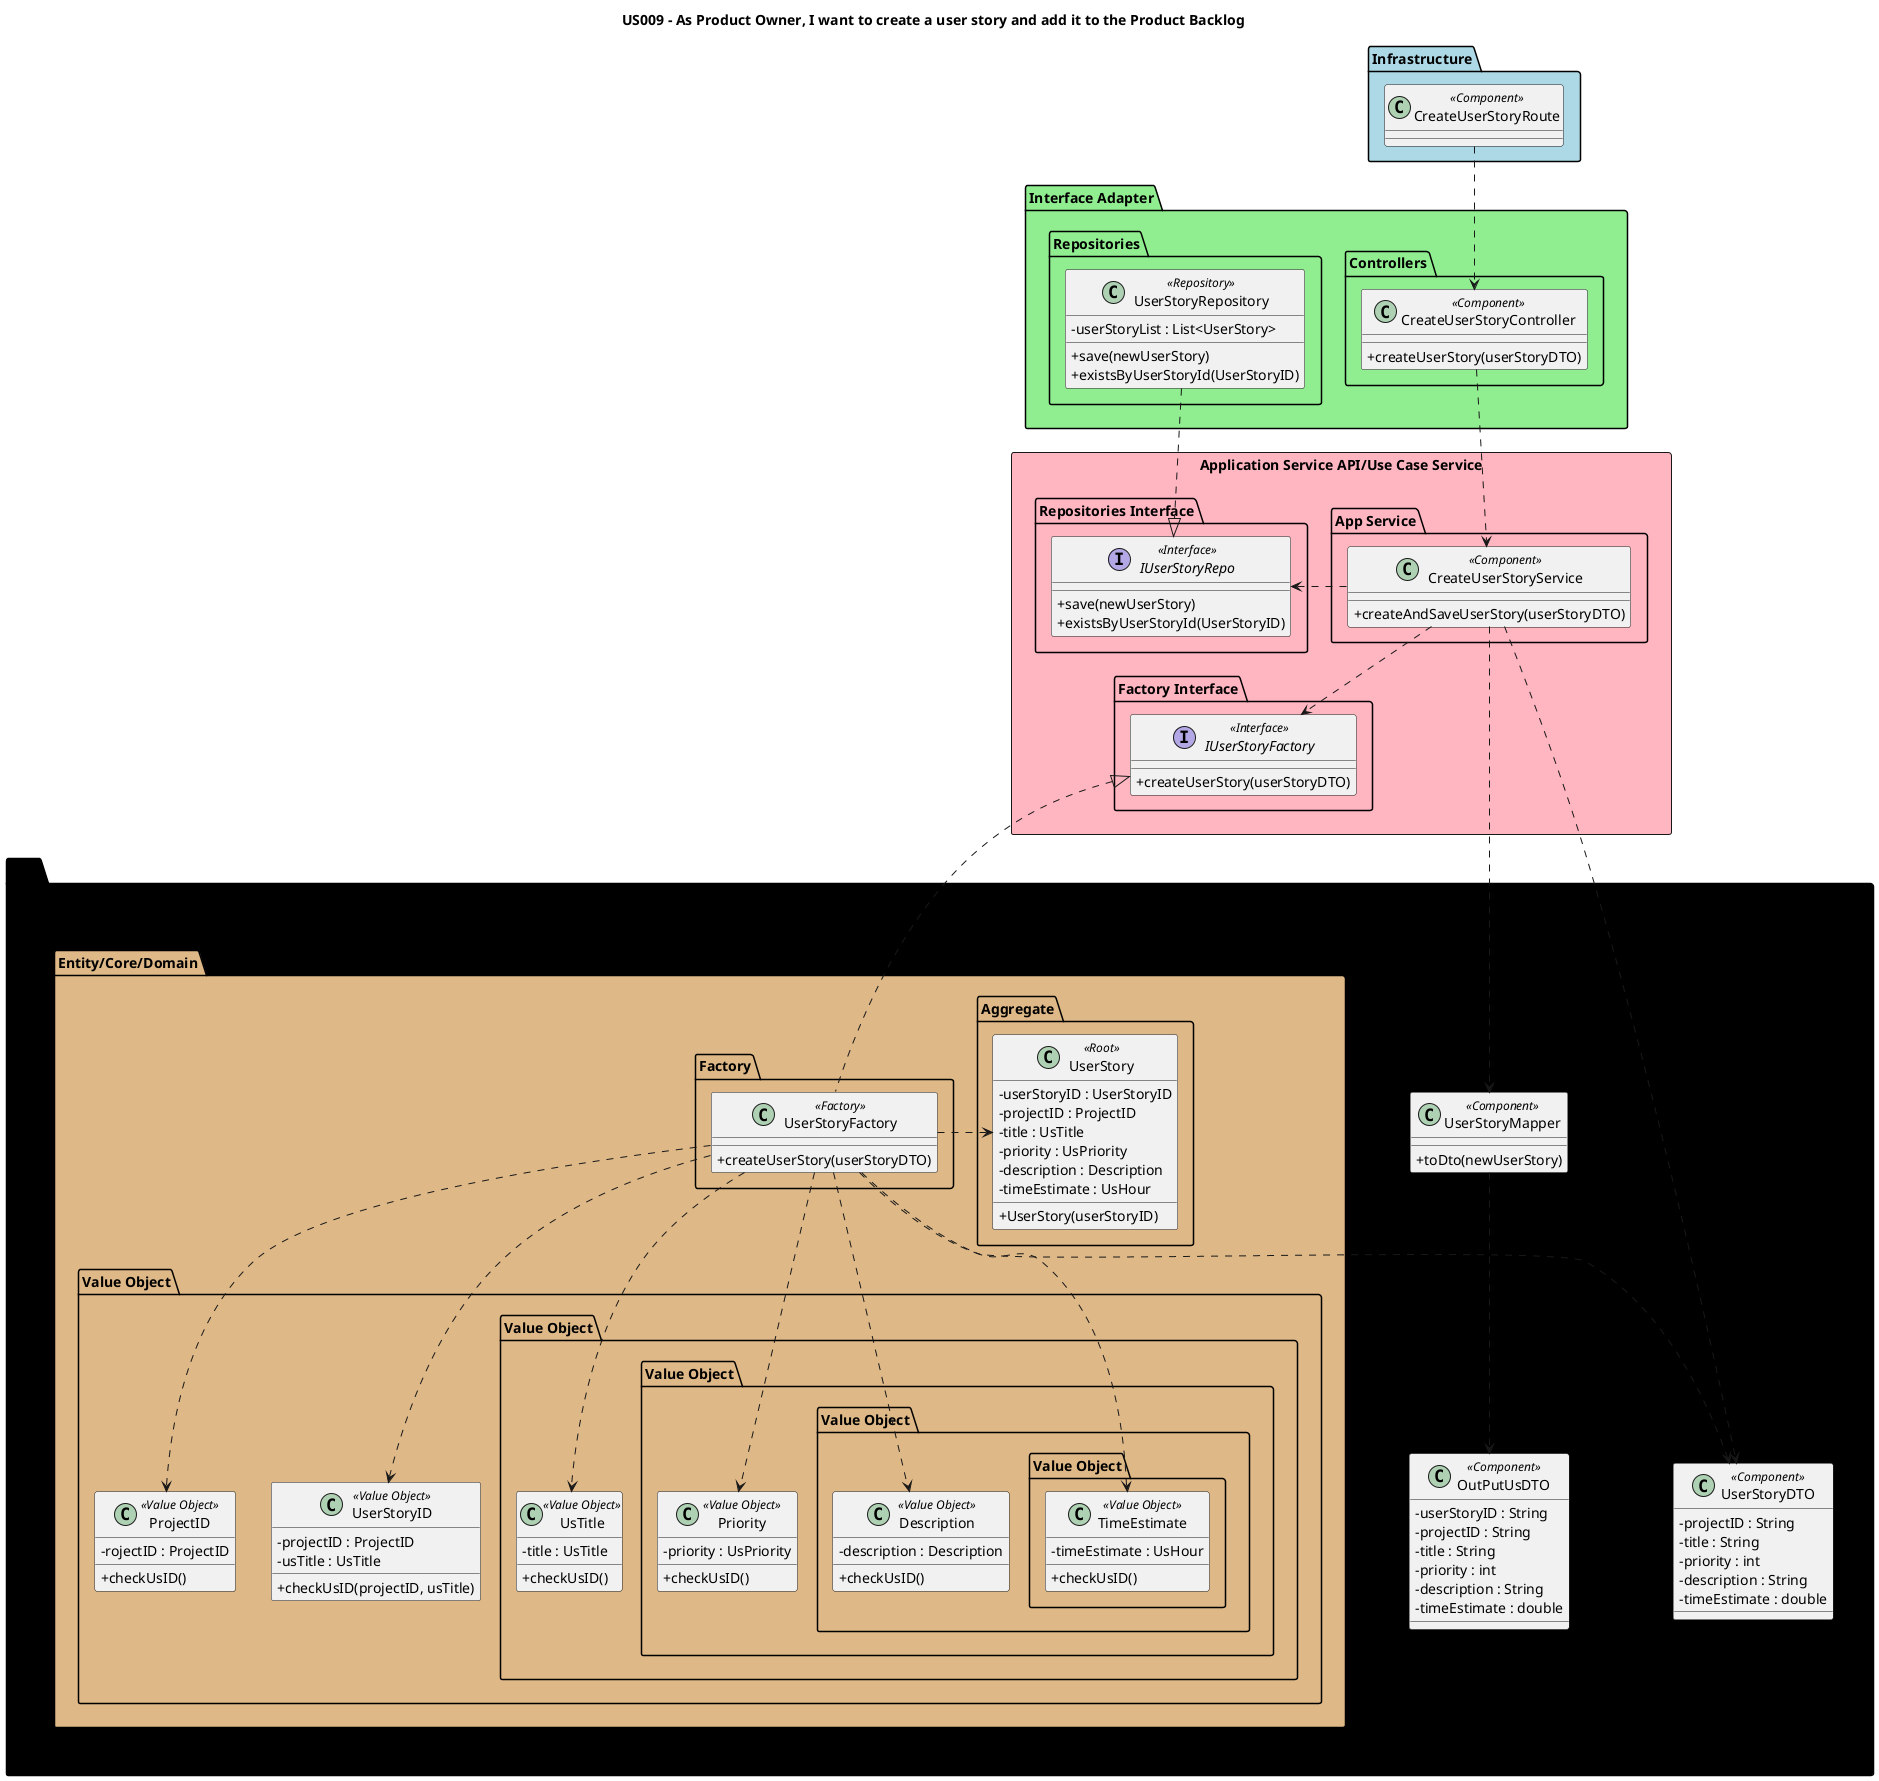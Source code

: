 @startuml
'https://plantuml.com/class-diagram

'hide circle
skinparam classAttributeIconSize 0

title US009 - As Product Owner, I want to create a user story and add it to the Product Backlog

skinparam classAttributeIconSize 0

package "Infrastructure" <<Folder>> #lightblue  {
class "CreateUserStoryRoute" as route << Component >>
}

package "Interface Adapter" <<Folder>> #lightgreen {
package "Controllers" <<Folder>>{
class "CreateUserStoryController" as ctrl << Component >> {
+createUserStory(userStoryDTO)
}
}
package "Repositories" <<Folder>>{
class "UserStoryRepository" as store << Repository >> {
-userStoryList : List<UserStory>
+ save(newUserStory)
+ existsByUserStoryId(UserStoryID)
'- add(newUserStory)
}
}
}

package "Application Service API/Use Case Service" <<Rectangle>> #lightpink{
package "App Service" <<Folder>>{
class "CreateUserStoryService" as service << Component >> {
+createAndSaveUserStory(userStoryDTO)
}
}
package "Repositories Interface" <<Folder>>{
interface "IUserStoryRepo" as repo << Interface >>{
+ save(newUserStory)
+ existsByUserStoryId(UserStoryID)
}
}
package "Factory Interface" <<Folder>>{
interface "IUserStoryFactory" as factoryInterface << Interface >>{
+createUserStory(userStoryDTO)
}
}
}
package "DTO" <<Folder>> #black {
package "UserStoryDTO" <<Folder>>{
class "UserStoryDTO" as dto << Component >> {
- projectID : String
- title : String
- priority : int
- description : String
- timeEstimate : double
}
}

package "DTO" <<Folder>> {
package "UserStoryMapper" <<Folder>>{
class "UserStoryMapper" as mapper << Component >> {
+ toDto(newUserStory)
}
}
package "DTO" <<Folder>>  {
package "OutPutUsDTO" <<Folder>>{
class "OutPutUsDTO" as outdto << Component >> {
- userStoryID : String
- projectID : String
- title : String
- priority : int
- description : String
- timeEstimate : double
}
}

}

package "Entity/Core/Domain" <<Folder>> #burlywood{
package "Aggregate" <<Folder>>{
class "UserStory" as userStory << Root >> {
- userStoryID : UserStoryID
- projectID : ProjectID
- title : UsTitle
- priority : UsPriority
- description : Description
- timeEstimate : UsHour
+ UserStory(userStoryID)
}
}
package "Factory" <<Folder>>{
class "UserStoryFactory" as userStoryF << Factory >> {
+createUserStory(userStoryDTO)
}
}
package "Value Object" <<Folder>>{
class "UserStoryID" as usID << Value Object >> {
-projectID : ProjectID
-usTitle : UsTitle
+checkUsID(projectID, usTitle)
}
}
package "Value Object" <<Folder>>{
class "ProjectID" as projID << Value Object >> {
-rojectID : ProjectID
+checkUsID()
}

package "Value Object" <<Folder>>{
class "UsTitle" as usTitle << Value Object >> {
- title : UsTitle
+checkUsID()
}

package "Value Object" <<Folder>>{
class "Priority" as priority << Value Object >> {
-priority : UsPriority
+checkUsID()
}

package "Value Object" <<Folder>>{
class "Description" as desc << Value Object >> {
-description : Description
+checkUsID()
}

package "Value Object" <<Folder>>{
class "TimeEstimate" as time << Value Object >> {
-timeEstimate : UsHour
+checkUsID()
}


route ..> ctrl
'ctrl..> mapper'
ctrl..> service
'mapper..> dto
store..|> repo
service..> mapper
service..> dto
mapper..>outdto
userStoryF..> dto
service..> factoryInterface
service..left> repo
userStoryF..> usID
userStoryF..>projID
userStoryF..>usTitle
userStoryF..>priority
userStoryF..up>time
userStoryF..>desc
userStoryF..right>userStory
userStoryF..up|>factoryInterface



@enduml